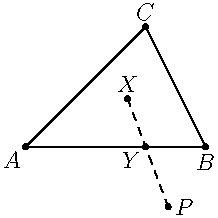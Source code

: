 unitsize(30);

pair PInner  = (1.7,0.8);
pair A = (0,0);
pair B = (3,0);
pair C = (2,2);
pair X = (2,0);

draw(A--B--C--cycle);

dot("$A$",(0,0),SW);
dot("$B$",(3,0),S);
dot("$C$",(2,2),N);
dot("$X$",X,S);
dot("$P$",PInner,E);

pair Y = extension(X,PInner,A,C);
dot("$Y$",Y,N);

draw(X--Y,p=dashed);

shipout(prefix="inTriangle1",format="pdf");

picture p;
currentpicture = p;
unitsize(30);

draw(A--B--C--cycle);

dot("$A$",(0,0),SW);
dot("$B$",(3,0),S);
dot("$C$",(2,2),N);
dot("$Y$",X,S);

pair Y = PInner;
pair P = midpoint(X--Y);
dot("$X$",Y,N);
dot("$P$",P,E);

draw(X--Y,p=dashed);

shipout(prefix="inTriangle2",format="pdf");

picture p;
currentpicture = p;
unitsize(30);

draw(A--B--C--cycle);

dot("$A$",(0,0),SW);
dot("$B$",(3,0),S);
dot("$C$",(2,2),N);
dot("$X$",X,S);

pair Y = extension(X,PInner,A,C);
dot("$Y$",Y,W);
pair P = extension(X,Y,(0,2.5),(1,2.5));
dot("$P$",P,N);

draw(X--P,p=dashed);

shipout(prefix="outTriangle1",format="pdf");

picture p;
currentpicture = p;
unitsize(30);

draw(A--B--C--cycle);

dot("$A$",(0,0),SW);
dot("$B$",(3,0),S);
dot("$C$",(2,2),N);
dot("$Y$",X,SW);

pair Y = extension(X,PInner,(0,-1),(1,-1));
dot("$P$",Y,E);
dot("$X$",PInner,N);

draw(PInner--Y,p=dashed);

shipout(prefix="outTriangle2",format="pdf");

